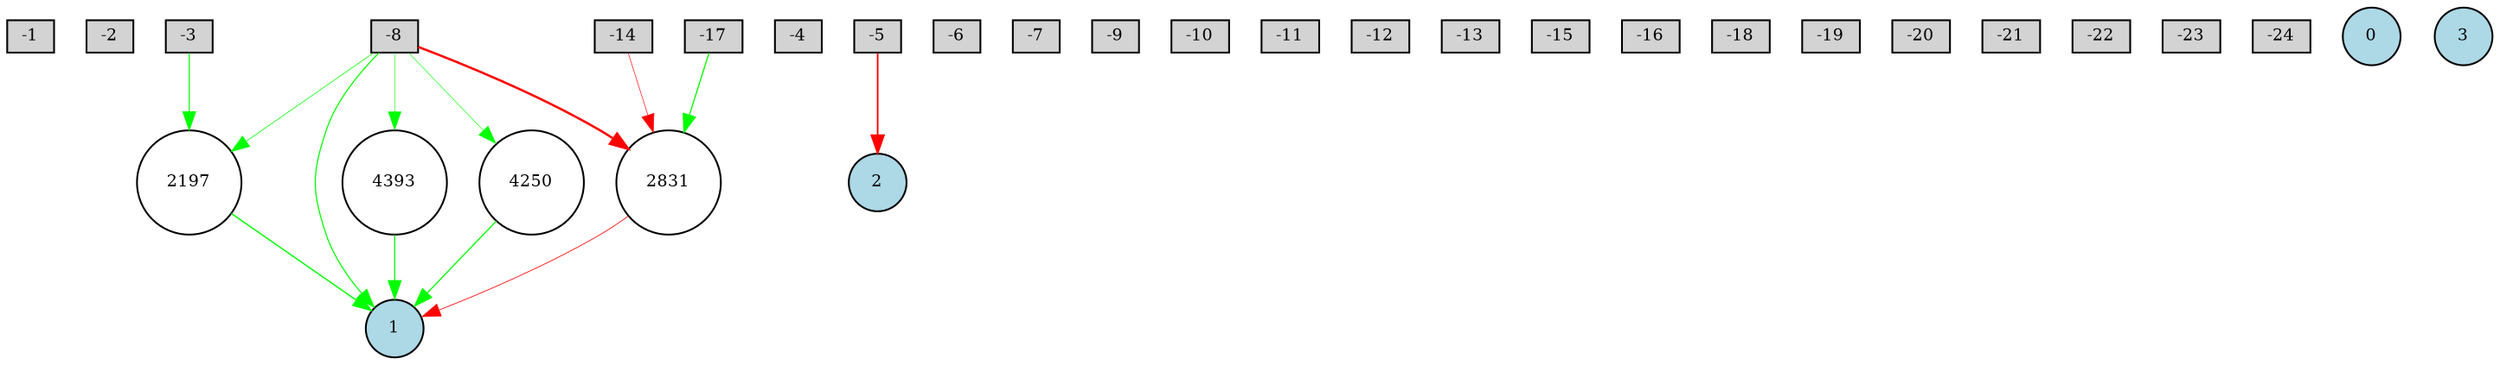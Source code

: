 digraph {
	node [fontsize=9 height=0.2 shape=circle width=0.2]
	-1 [fillcolor=lightgray shape=box style=filled]
	-2 [fillcolor=lightgray shape=box style=filled]
	-3 [fillcolor=lightgray shape=box style=filled]
	-4 [fillcolor=lightgray shape=box style=filled]
	-5 [fillcolor=lightgray shape=box style=filled]
	-6 [fillcolor=lightgray shape=box style=filled]
	-7 [fillcolor=lightgray shape=box style=filled]
	-8 [fillcolor=lightgray shape=box style=filled]
	-9 [fillcolor=lightgray shape=box style=filled]
	-10 [fillcolor=lightgray shape=box style=filled]
	-11 [fillcolor=lightgray shape=box style=filled]
	-12 [fillcolor=lightgray shape=box style=filled]
	-13 [fillcolor=lightgray shape=box style=filled]
	-14 [fillcolor=lightgray shape=box style=filled]
	-15 [fillcolor=lightgray shape=box style=filled]
	-16 [fillcolor=lightgray shape=box style=filled]
	-17 [fillcolor=lightgray shape=box style=filled]
	-18 [fillcolor=lightgray shape=box style=filled]
	-19 [fillcolor=lightgray shape=box style=filled]
	-20 [fillcolor=lightgray shape=box style=filled]
	-21 [fillcolor=lightgray shape=box style=filled]
	-22 [fillcolor=lightgray shape=box style=filled]
	-23 [fillcolor=lightgray shape=box style=filled]
	-24 [fillcolor=lightgray shape=box style=filled]
	0 [fillcolor=lightblue style=filled]
	1 [fillcolor=lightblue style=filled]
	2 [fillcolor=lightblue style=filled]
	3 [fillcolor=lightblue style=filled]
	4393 [fillcolor=white style=filled]
	2831 [fillcolor=white style=filled]
	2197 [fillcolor=white style=filled]
	4250 [fillcolor=white style=filled]
	-8 -> 4393 [color=green penwidth=0.2908953603996658 style=solid]
	4393 -> 1 [color=green penwidth=0.6369763138254505 style=solid]
	4250 -> 1 [color=green penwidth=0.6477928018157973 style=solid]
	-14 -> 2831 [color=red penwidth=0.31749410383498905 style=solid]
	2197 -> 1 [color=green penwidth=0.7122148523703987 style=solid]
	-3 -> 2197 [color=green penwidth=0.5819141742987146 style=solid]
	-8 -> 2831 [color=red penwidth=1.25876603507877 style=solid]
	-8 -> 4250 [color=green penwidth=0.30000000000000004 style=solid]
	-8 -> 1 [color=green penwidth=0.6136832478492158 style=solid]
	-5 -> 2 [color=red penwidth=0.8989648981807381 style=solid]
	2831 -> 1 [color=red penwidth=0.39942288124784886 style=solid]
	-8 -> 2197 [color=green penwidth=0.36813030125445967 style=solid]
	-17 -> 2831 [color=green penwidth=0.6475818074188889 style=solid]
}
